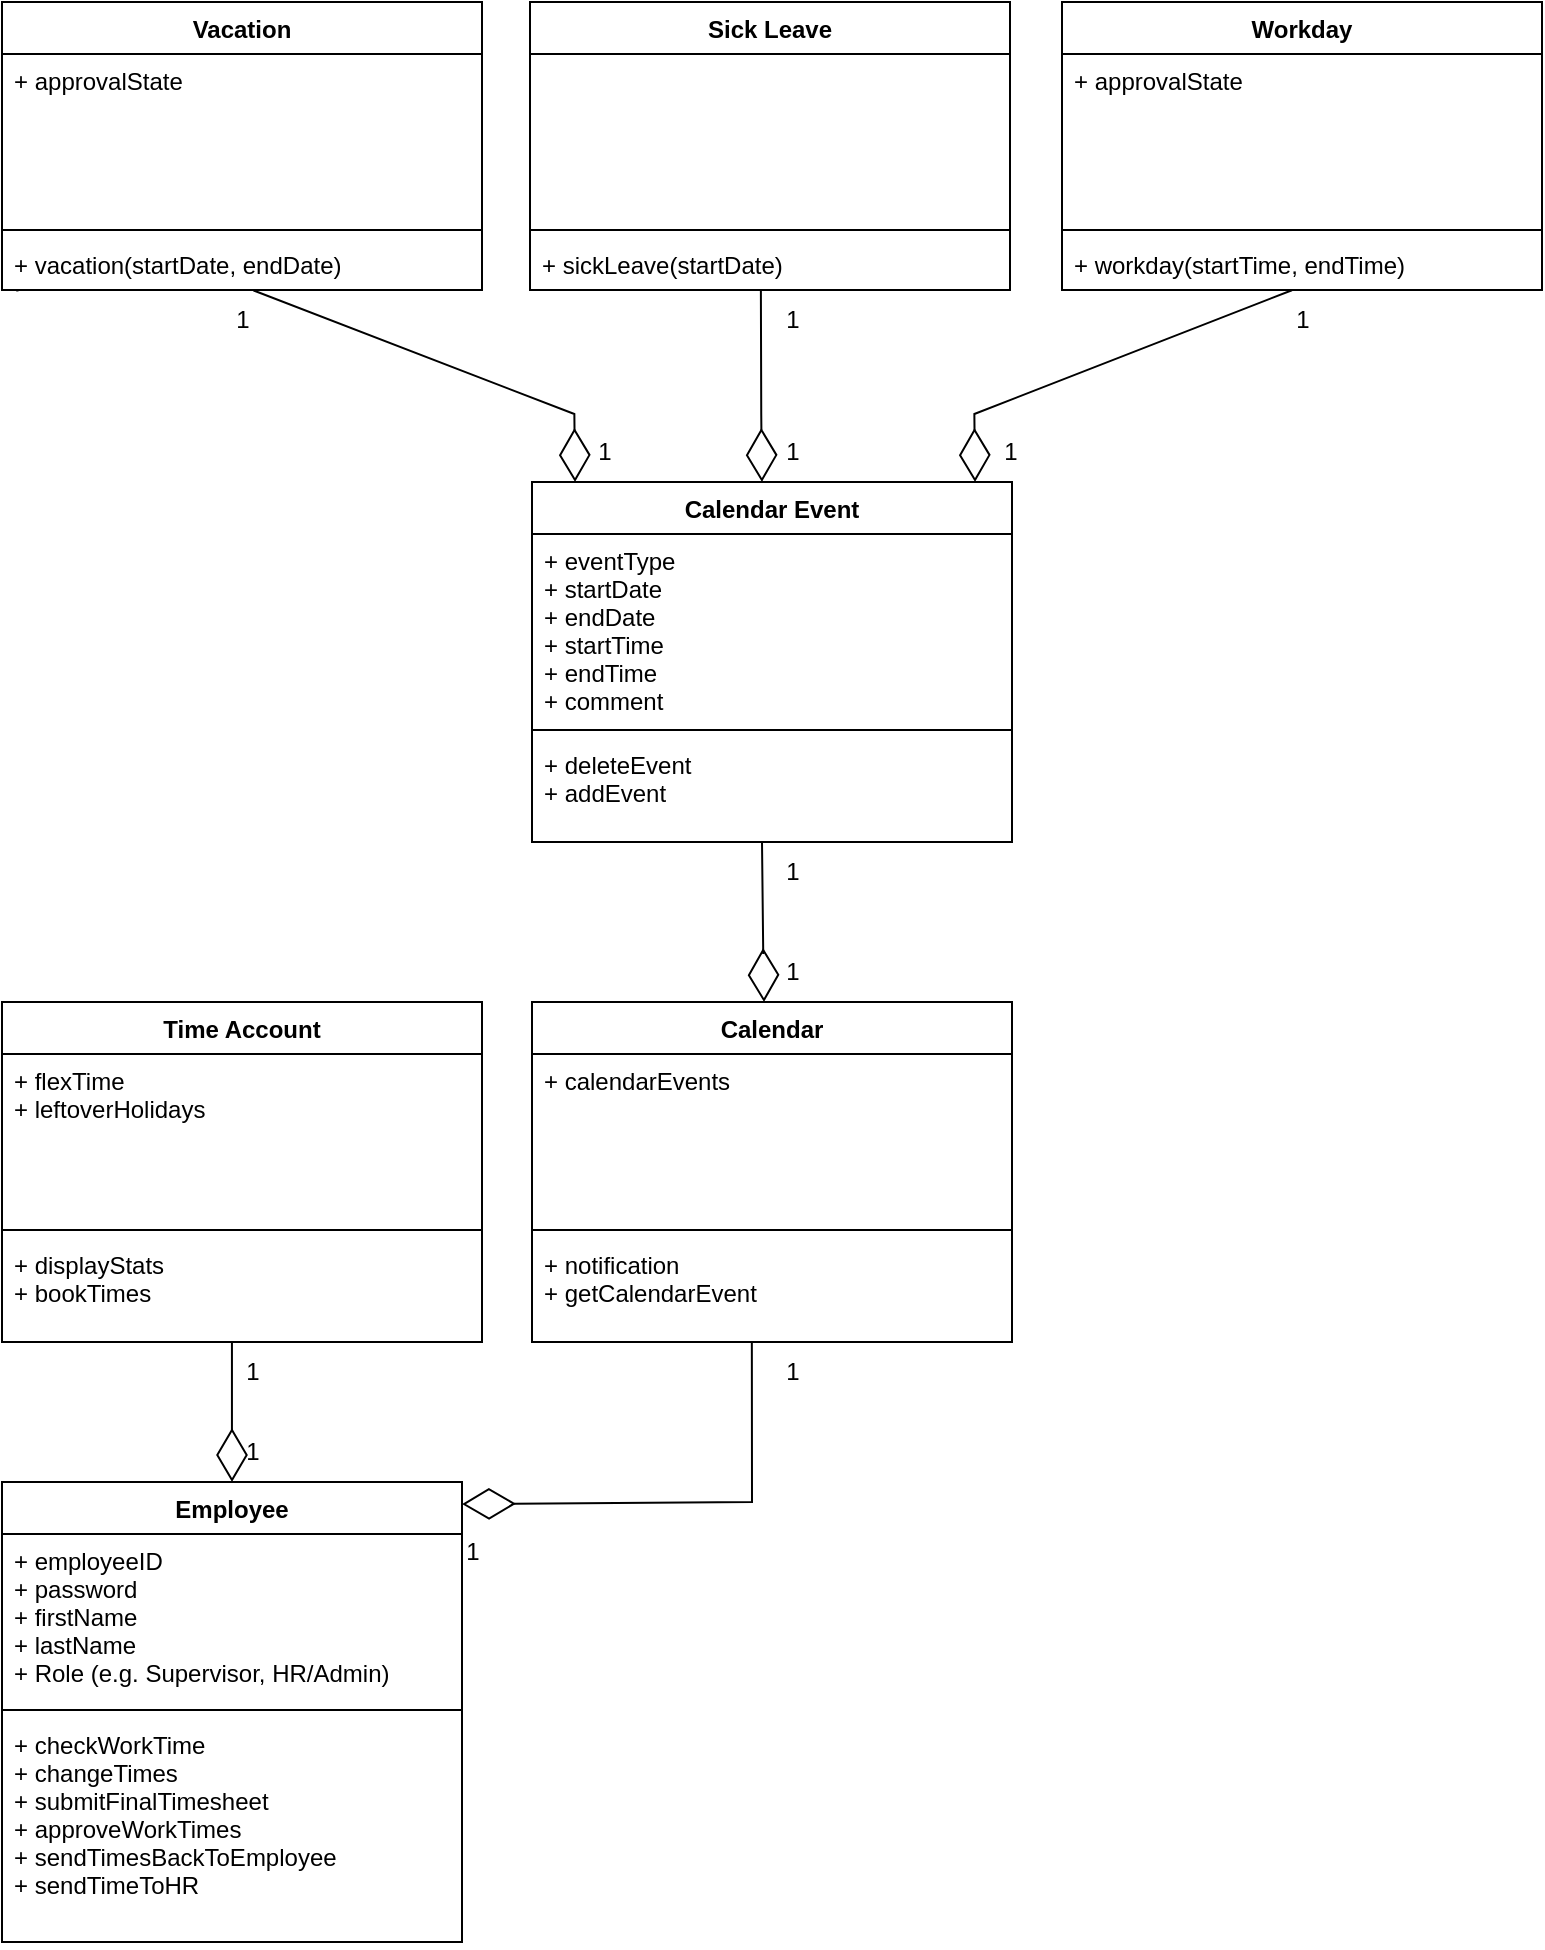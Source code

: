 <mxfile version="20.5.1" type="device"><diagram id="QJj6lXu_rdeCNtFbauiZ" name="Seite-1"><mxGraphModel dx="1143" dy="1723" grid="1" gridSize="10" guides="1" tooltips="1" connect="1" arrows="1" fold="1" page="1" pageScale="1" pageWidth="827" pageHeight="1169" math="0" shadow="0"><root><mxCell id="0"/><mxCell id="1" parent="0"/><mxCell id="GfrEBpFKt9jRInrNgJBT-5" value="Employee&#10;" style="swimlane;fontStyle=1;align=center;verticalAlign=top;childLayout=stackLayout;horizontal=1;startSize=26;horizontalStack=0;resizeParent=1;resizeParentMax=0;resizeLast=0;collapsible=1;marginBottom=0;" parent="1" vertex="1"><mxGeometry x="34" y="530" width="230" height="230" as="geometry"/></mxCell><mxCell id="GfrEBpFKt9jRInrNgJBT-6" value="+ employeeID&#10;+ password&#10;+ firstName&#10;+ lastName&#10;+ Role (e.g. Supervisor, HR/Admin)" style="text;strokeColor=none;fillColor=none;align=left;verticalAlign=top;spacingLeft=4;spacingRight=4;overflow=hidden;rotatable=0;points=[[0,0.5],[1,0.5]];portConstraint=eastwest;" parent="GfrEBpFKt9jRInrNgJBT-5" vertex="1"><mxGeometry y="26" width="230" height="84" as="geometry"/></mxCell><mxCell id="GfrEBpFKt9jRInrNgJBT-7" value="" style="line;strokeWidth=1;fillColor=none;align=left;verticalAlign=middle;spacingTop=-1;spacingLeft=3;spacingRight=3;rotatable=0;labelPosition=right;points=[];portConstraint=eastwest;strokeColor=inherit;" parent="GfrEBpFKt9jRInrNgJBT-5" vertex="1"><mxGeometry y="110" width="230" height="8" as="geometry"/></mxCell><mxCell id="GfrEBpFKt9jRInrNgJBT-8" value="+ checkWorkTime&#10;+ changeTimes&#10;+ submitFinalTimesheet &#10;+ approveWorkTimes&#10;+ sendTimesBackToEmployee&#10;+ sendTimeToHR" style="text;strokeColor=none;fillColor=none;align=left;verticalAlign=top;spacingLeft=4;spacingRight=4;overflow=hidden;rotatable=0;points=[[0,0.5],[1,0.5]];portConstraint=eastwest;" parent="GfrEBpFKt9jRInrNgJBT-5" vertex="1"><mxGeometry y="118" width="230" height="112" as="geometry"/></mxCell><mxCell id="GfrEBpFKt9jRInrNgJBT-19" value="Time Account" style="swimlane;fontStyle=1;align=center;verticalAlign=top;childLayout=stackLayout;horizontal=1;startSize=26;horizontalStack=0;resizeParent=1;resizeParentMax=0;resizeLast=0;collapsible=1;marginBottom=0;" parent="1" vertex="1"><mxGeometry x="34" y="290" width="240" height="170" as="geometry"/></mxCell><mxCell id="GfrEBpFKt9jRInrNgJBT-20" value="+ flexTime&#10;+ leftoverHolidays" style="text;strokeColor=none;fillColor=none;align=left;verticalAlign=top;spacingLeft=4;spacingRight=4;overflow=hidden;rotatable=0;points=[[0,0.5],[1,0.5]];portConstraint=eastwest;" parent="GfrEBpFKt9jRInrNgJBT-19" vertex="1"><mxGeometry y="26" width="240" height="84" as="geometry"/></mxCell><mxCell id="GfrEBpFKt9jRInrNgJBT-21" value="" style="line;strokeWidth=1;fillColor=none;align=left;verticalAlign=middle;spacingTop=-1;spacingLeft=3;spacingRight=3;rotatable=0;labelPosition=right;points=[];portConstraint=eastwest;strokeColor=inherit;" parent="GfrEBpFKt9jRInrNgJBT-19" vertex="1"><mxGeometry y="110" width="240" height="8" as="geometry"/></mxCell><mxCell id="GfrEBpFKt9jRInrNgJBT-22" value="+ displayStats&#10;+ bookTimes" style="text;strokeColor=none;fillColor=none;align=left;verticalAlign=top;spacingLeft=4;spacingRight=4;overflow=hidden;rotatable=0;points=[[0,0.5],[1,0.5]];portConstraint=eastwest;" parent="GfrEBpFKt9jRInrNgJBT-19" vertex="1"><mxGeometry y="118" width="240" height="52" as="geometry"/></mxCell><mxCell id="GfrEBpFKt9jRInrNgJBT-23" value="" style="endArrow=diamondThin;endFill=0;endSize=24;html=1;rounded=0;entryX=0.5;entryY=0;entryDx=0;entryDy=0;exitX=0.479;exitY=0.998;exitDx=0;exitDy=0;exitPerimeter=0;" parent="1" source="GfrEBpFKt9jRInrNgJBT-22" target="GfrEBpFKt9jRInrNgJBT-5" edge="1"><mxGeometry width="160" relative="1" as="geometry"><mxPoint x="139" y="450" as="sourcePoint"/><mxPoint x="215" y="510" as="targetPoint"/></mxGeometry></mxCell><mxCell id="GfrEBpFKt9jRInrNgJBT-31" value="" style="endArrow=diamondThin;endFill=0;endSize=24;html=1;rounded=0;exitX=0.458;exitY=0.998;exitDx=0;exitDy=0;exitPerimeter=0;entryX=1;entryY=0.048;entryDx=0;entryDy=0;entryPerimeter=0;" parent="1" source="GfrEBpFKt9jRInrNgJBT-39" edge="1" target="GfrEBpFKt9jRInrNgJBT-5"><mxGeometry width="160" relative="1" as="geometry"><mxPoint x="659" y="440" as="sourcePoint"/><mxPoint x="519" y="540" as="targetPoint"/><Array as="points"><mxPoint x="409" y="540"/></Array></mxGeometry></mxCell><mxCell id="GfrEBpFKt9jRInrNgJBT-32" value="Calendar Event" style="swimlane;fontStyle=1;align=center;verticalAlign=top;childLayout=stackLayout;horizontal=1;startSize=26;horizontalStack=0;resizeParent=1;resizeParentMax=0;resizeLast=0;collapsible=1;marginBottom=0;" parent="1" vertex="1"><mxGeometry x="299" y="30" width="240" height="180" as="geometry"/></mxCell><mxCell id="GfrEBpFKt9jRInrNgJBT-33" value="+ eventType&#10;+ startDate&#10;+ endDate&#10;+ startTime&#10;+ endTime&#10;+ comment" style="text;strokeColor=none;fillColor=none;align=left;verticalAlign=top;spacingLeft=4;spacingRight=4;overflow=hidden;rotatable=0;points=[[0,0.5],[1,0.5]];portConstraint=eastwest;" parent="GfrEBpFKt9jRInrNgJBT-32" vertex="1"><mxGeometry y="26" width="240" height="94" as="geometry"/></mxCell><mxCell id="GfrEBpFKt9jRInrNgJBT-34" value="" style="line;strokeWidth=1;fillColor=none;align=left;verticalAlign=middle;spacingTop=-1;spacingLeft=3;spacingRight=3;rotatable=0;labelPosition=right;points=[];portConstraint=eastwest;strokeColor=inherit;" parent="GfrEBpFKt9jRInrNgJBT-32" vertex="1"><mxGeometry y="120" width="240" height="8" as="geometry"/></mxCell><mxCell id="GfrEBpFKt9jRInrNgJBT-35" value="+ deleteEvent&#10;+ addEvent" style="text;strokeColor=none;fillColor=none;align=left;verticalAlign=top;spacingLeft=4;spacingRight=4;overflow=hidden;rotatable=0;points=[[0,0.5],[1,0.5]];portConstraint=eastwest;" parent="GfrEBpFKt9jRInrNgJBT-32" vertex="1"><mxGeometry y="128" width="240" height="52" as="geometry"/></mxCell><mxCell id="GfrEBpFKt9jRInrNgJBT-36" value="Calendar" style="swimlane;fontStyle=1;align=center;verticalAlign=top;childLayout=stackLayout;horizontal=1;startSize=26;horizontalStack=0;resizeParent=1;resizeParentMax=0;resizeLast=0;collapsible=1;marginBottom=0;" parent="1" vertex="1"><mxGeometry x="299" y="290" width="240" height="170" as="geometry"/></mxCell><mxCell id="GfrEBpFKt9jRInrNgJBT-37" value="+ calendarEvents" style="text;strokeColor=none;fillColor=none;align=left;verticalAlign=top;spacingLeft=4;spacingRight=4;overflow=hidden;rotatable=0;points=[[0,0.5],[1,0.5]];portConstraint=eastwest;" parent="GfrEBpFKt9jRInrNgJBT-36" vertex="1"><mxGeometry y="26" width="240" height="84" as="geometry"/></mxCell><mxCell id="GfrEBpFKt9jRInrNgJBT-38" value="" style="line;strokeWidth=1;fillColor=none;align=left;verticalAlign=middle;spacingTop=-1;spacingLeft=3;spacingRight=3;rotatable=0;labelPosition=right;points=[];portConstraint=eastwest;strokeColor=inherit;" parent="GfrEBpFKt9jRInrNgJBT-36" vertex="1"><mxGeometry y="110" width="240" height="8" as="geometry"/></mxCell><mxCell id="GfrEBpFKt9jRInrNgJBT-39" value="+ notification&#10;+ getCalendarEvent" style="text;strokeColor=none;fillColor=none;align=left;verticalAlign=top;spacingLeft=4;spacingRight=4;overflow=hidden;rotatable=0;points=[[0,0.5],[1,0.5]];portConstraint=eastwest;" parent="GfrEBpFKt9jRInrNgJBT-36" vertex="1"><mxGeometry y="118" width="240" height="52" as="geometry"/></mxCell><mxCell id="GfrEBpFKt9jRInrNgJBT-40" value="Vacation" style="swimlane;fontStyle=1;align=center;verticalAlign=top;childLayout=stackLayout;horizontal=1;startSize=26;horizontalStack=0;resizeParent=1;resizeParentMax=0;resizeLast=0;collapsible=1;marginBottom=0;" parent="1" vertex="1"><mxGeometry x="34" y="-210" width="240" height="144" as="geometry"/></mxCell><mxCell id="GfrEBpFKt9jRInrNgJBT-41" value="+ approvalState" style="text;strokeColor=none;fillColor=none;align=left;verticalAlign=top;spacingLeft=4;spacingRight=4;overflow=hidden;rotatable=0;points=[[0,0.5],[1,0.5]];portConstraint=eastwest;" parent="GfrEBpFKt9jRInrNgJBT-40" vertex="1"><mxGeometry y="26" width="240" height="84" as="geometry"/></mxCell><mxCell id="GfrEBpFKt9jRInrNgJBT-42" value="" style="line;strokeWidth=1;fillColor=none;align=left;verticalAlign=middle;spacingTop=-1;spacingLeft=3;spacingRight=3;rotatable=0;labelPosition=right;points=[];portConstraint=eastwest;strokeColor=inherit;" parent="GfrEBpFKt9jRInrNgJBT-40" vertex="1"><mxGeometry y="110" width="240" height="8" as="geometry"/></mxCell><mxCell id="GfrEBpFKt9jRInrNgJBT-43" value="+ vacation(startDate, endDate)&#10;: " style="text;strokeColor=none;fillColor=none;align=left;verticalAlign=top;spacingLeft=4;spacingRight=4;overflow=hidden;rotatable=0;points=[[0,0.5],[1,0.5]];portConstraint=eastwest;" parent="GfrEBpFKt9jRInrNgJBT-40" vertex="1"><mxGeometry y="118" width="240" height="26" as="geometry"/></mxCell><mxCell id="GfrEBpFKt9jRInrNgJBT-44" value="Sick Leave" style="swimlane;fontStyle=1;align=center;verticalAlign=top;childLayout=stackLayout;horizontal=1;startSize=26;horizontalStack=0;resizeParent=1;resizeParentMax=0;resizeLast=0;collapsible=1;marginBottom=0;" parent="1" vertex="1"><mxGeometry x="298" y="-210" width="240" height="144" as="geometry"/></mxCell><mxCell id="GfrEBpFKt9jRInrNgJBT-45" value=" " style="text;strokeColor=none;fillColor=none;align=left;verticalAlign=top;spacingLeft=4;spacingRight=4;overflow=hidden;rotatable=0;points=[[0,0.5],[1,0.5]];portConstraint=eastwest;" parent="GfrEBpFKt9jRInrNgJBT-44" vertex="1"><mxGeometry y="26" width="240" height="84" as="geometry"/></mxCell><mxCell id="GfrEBpFKt9jRInrNgJBT-46" value="" style="line;strokeWidth=1;fillColor=none;align=left;verticalAlign=middle;spacingTop=-1;spacingLeft=3;spacingRight=3;rotatable=0;labelPosition=right;points=[];portConstraint=eastwest;strokeColor=inherit;" parent="GfrEBpFKt9jRInrNgJBT-44" vertex="1"><mxGeometry y="110" width="240" height="8" as="geometry"/></mxCell><mxCell id="GfrEBpFKt9jRInrNgJBT-47" value="+ sickLeave(startDate)" style="text;strokeColor=none;fillColor=none;align=left;verticalAlign=top;spacingLeft=4;spacingRight=4;overflow=hidden;rotatable=0;points=[[0,0.5],[1,0.5]];portConstraint=eastwest;" parent="GfrEBpFKt9jRInrNgJBT-44" vertex="1"><mxGeometry y="118" width="240" height="26" as="geometry"/></mxCell><mxCell id="GfrEBpFKt9jRInrNgJBT-48" value="Workday" style="swimlane;fontStyle=1;align=center;verticalAlign=top;childLayout=stackLayout;horizontal=1;startSize=26;horizontalStack=0;resizeParent=1;resizeParentMax=0;resizeLast=0;collapsible=1;marginBottom=0;" parent="1" vertex="1"><mxGeometry x="564" y="-210" width="240" height="144" as="geometry"/></mxCell><mxCell id="GfrEBpFKt9jRInrNgJBT-49" value="+ approvalState" style="text;strokeColor=none;fillColor=none;align=left;verticalAlign=top;spacingLeft=4;spacingRight=4;overflow=hidden;rotatable=0;points=[[0,0.5],[1,0.5]];portConstraint=eastwest;" parent="GfrEBpFKt9jRInrNgJBT-48" vertex="1"><mxGeometry y="26" width="240" height="84" as="geometry"/></mxCell><mxCell id="GfrEBpFKt9jRInrNgJBT-50" value="" style="line;strokeWidth=1;fillColor=none;align=left;verticalAlign=middle;spacingTop=-1;spacingLeft=3;spacingRight=3;rotatable=0;labelPosition=right;points=[];portConstraint=eastwest;strokeColor=inherit;" parent="GfrEBpFKt9jRInrNgJBT-48" vertex="1"><mxGeometry y="110" width="240" height="8" as="geometry"/></mxCell><mxCell id="GfrEBpFKt9jRInrNgJBT-51" value="+ workday(startTime, endTime)" style="text;strokeColor=none;fillColor=none;align=left;verticalAlign=top;spacingLeft=4;spacingRight=4;overflow=hidden;rotatable=0;points=[[0,0.5],[1,0.5]];portConstraint=eastwest;" parent="GfrEBpFKt9jRInrNgJBT-48" vertex="1"><mxGeometry y="118" width="240" height="26" as="geometry"/></mxCell><mxCell id="mlI-7hV3k0PCqDVV_gHe-13" value="1" style="text;html=1;align=center;verticalAlign=middle;resizable=0;points=[];autosize=1;strokeColor=none;fillColor=none;" vertex="1" parent="1"><mxGeometry x="254" y="550" width="30" height="30" as="geometry"/></mxCell><mxCell id="mlI-7hV3k0PCqDVV_gHe-14" value="1" style="text;html=1;align=center;verticalAlign=middle;resizable=0;points=[];autosize=1;strokeColor=none;fillColor=none;" vertex="1" parent="1"><mxGeometry x="414" y="460" width="30" height="30" as="geometry"/></mxCell><mxCell id="mlI-7hV3k0PCqDVV_gHe-15" value="1" style="text;html=1;align=center;verticalAlign=middle;resizable=0;points=[];autosize=1;strokeColor=none;fillColor=none;" vertex="1" parent="1"><mxGeometry x="144" y="500" width="30" height="30" as="geometry"/></mxCell><mxCell id="mlI-7hV3k0PCqDVV_gHe-16" value="1" style="text;html=1;align=center;verticalAlign=middle;resizable=0;points=[];autosize=1;strokeColor=none;fillColor=none;" vertex="1" parent="1"><mxGeometry x="144" y="460" width="30" height="30" as="geometry"/></mxCell><mxCell id="mlI-7hV3k0PCqDVV_gHe-17" value="1" style="text;html=1;align=center;verticalAlign=middle;resizable=0;points=[];autosize=1;strokeColor=none;fillColor=none;" vertex="1" parent="1"><mxGeometry x="414" y="210" width="30" height="30" as="geometry"/></mxCell><mxCell id="mlI-7hV3k0PCqDVV_gHe-21" value="" style="endArrow=diamondThin;endFill=0;endSize=24;html=1;rounded=0;exitX=0.5;exitY=1;exitDx=0;exitDy=0;" edge="1" parent="1"><mxGeometry width="160" relative="1" as="geometry"><mxPoint x="414" y="210" as="sourcePoint"/><mxPoint x="415" y="290" as="targetPoint"/><Array as="points"><mxPoint x="414.62" y="266"/></Array></mxGeometry></mxCell><mxCell id="mlI-7hV3k0PCqDVV_gHe-22" value="" style="endArrow=diamondThin;endFill=0;endSize=24;html=1;rounded=0;exitX=0.481;exitY=1.003;exitDx=0;exitDy=0;entryX=0.479;entryY=0;entryDx=0;entryDy=0;entryPerimeter=0;exitPerimeter=0;" edge="1" parent="1" source="GfrEBpFKt9jRInrNgJBT-47" target="GfrEBpFKt9jRInrNgJBT-32"><mxGeometry width="160" relative="1" as="geometry"><mxPoint x="413" y="-60" as="sourcePoint"/><mxPoint x="414" y="20" as="targetPoint"/><Array as="points"><mxPoint x="413.62" y="-4"/></Array></mxGeometry></mxCell><mxCell id="mlI-7hV3k0PCqDVV_gHe-23" value="1" style="text;html=1;align=center;verticalAlign=middle;resizable=0;points=[];autosize=1;strokeColor=none;fillColor=none;" vertex="1" parent="1"><mxGeometry x="414" y="260" width="30" height="30" as="geometry"/></mxCell><mxCell id="mlI-7hV3k0PCqDVV_gHe-24" value="" style="endArrow=diamondThin;endFill=0;endSize=24;html=1;rounded=0;exitX=0.479;exitY=1.004;exitDx=0;exitDy=0;entryX=0.479;entryY=0;entryDx=0;entryDy=0;entryPerimeter=0;exitPerimeter=0;" edge="1" parent="1" source="GfrEBpFKt9jRInrNgJBT-51"><mxGeometry width="160" relative="1" as="geometry"><mxPoint x="520.0" y="-65.922" as="sourcePoint"/><mxPoint x="520.52" y="30" as="targetPoint"/><Array as="points"><mxPoint x="520.18" y="-4"/></Array></mxGeometry></mxCell><mxCell id="mlI-7hV3k0PCqDVV_gHe-25" value="1" style="text;html=1;align=center;verticalAlign=middle;resizable=0;points=[];autosize=1;strokeColor=none;fillColor=none;" vertex="1" parent="1"><mxGeometry x="414" width="30" height="30" as="geometry"/></mxCell><mxCell id="mlI-7hV3k0PCqDVV_gHe-26" value="1" style="text;html=1;align=center;verticalAlign=middle;resizable=0;points=[];autosize=1;strokeColor=none;fillColor=none;" vertex="1" parent="1"><mxGeometry x="414" y="-66" width="30" height="30" as="geometry"/></mxCell><mxCell id="mlI-7hV3k0PCqDVV_gHe-27" value="1" style="text;html=1;align=center;verticalAlign=middle;resizable=0;points=[];autosize=1;strokeColor=none;fillColor=none;" vertex="1" parent="1"><mxGeometry x="523" width="30" height="30" as="geometry"/></mxCell><mxCell id="mlI-7hV3k0PCqDVV_gHe-28" value="1" style="text;html=1;align=center;verticalAlign=middle;resizable=0;points=[];autosize=1;strokeColor=none;fillColor=none;" vertex="1" parent="1"><mxGeometry x="669" y="-66" width="30" height="30" as="geometry"/></mxCell><mxCell id="mlI-7hV3k0PCqDVV_gHe-29" value="" style="endArrow=diamondThin;endFill=0;endSize=24;html=1;rounded=0;entryX=0.479;entryY=0;entryDx=0;entryDy=0;entryPerimeter=0;exitX=0.524;exitY=1.009;exitDx=0;exitDy=0;exitPerimeter=0;" edge="1" parent="1" source="GfrEBpFKt9jRInrNgJBT-43"><mxGeometry width="160" relative="1" as="geometry"><mxPoint x="140" y="-40" as="sourcePoint"/><mxPoint x="320.52" y="30" as="targetPoint"/><Array as="points"><mxPoint x="320.18" y="-4"/></Array></mxGeometry></mxCell><mxCell id="mlI-7hV3k0PCqDVV_gHe-30" value="1" style="text;html=1;align=center;verticalAlign=middle;resizable=0;points=[];autosize=1;strokeColor=none;fillColor=none;" vertex="1" parent="1"><mxGeometry x="320" width="30" height="30" as="geometry"/></mxCell><mxCell id="mlI-7hV3k0PCqDVV_gHe-31" value="1" style="text;html=1;align=center;verticalAlign=middle;resizable=0;points=[];autosize=1;strokeColor=none;fillColor=none;" vertex="1" parent="1"><mxGeometry x="139" y="-66" width="30" height="30" as="geometry"/></mxCell></root></mxGraphModel></diagram></mxfile>